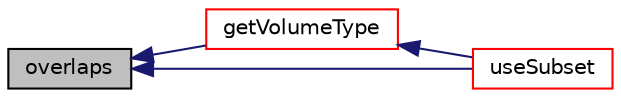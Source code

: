 digraph "overlaps"
{
  bgcolor="transparent";
  edge [fontname="Helvetica",fontsize="10",labelfontname="Helvetica",labelfontsize="10"];
  node [fontname="Helvetica",fontsize="10",shape=record];
  rankdir="LR";
  Node48 [label="overlaps",height=0.2,width=0.4,color="black", fillcolor="grey75", style="filled", fontcolor="black"];
  Node48 -> Node49 [dir="back",color="midnightblue",fontsize="10",style="solid",fontname="Helvetica"];
  Node49 [label="getVolumeType",height=0.2,width=0.4,color="red",URL="$a26185.html#a48737f260350c0145adb2d05de69373a",tooltip="Get type (inside,outside,mixed,unknown) of point w.r.t. surface. "];
  Node49 -> Node51 [dir="back",color="midnightblue",fontsize="10",style="solid",fontname="Helvetica"];
  Node51 [label="useSubset",height=0.2,width=0.4,color="red",URL="$a26185.html#a58788497e7ea290023cc9c00730639ff"];
  Node48 -> Node51 [dir="back",color="midnightblue",fontsize="10",style="solid",fontname="Helvetica"];
}
